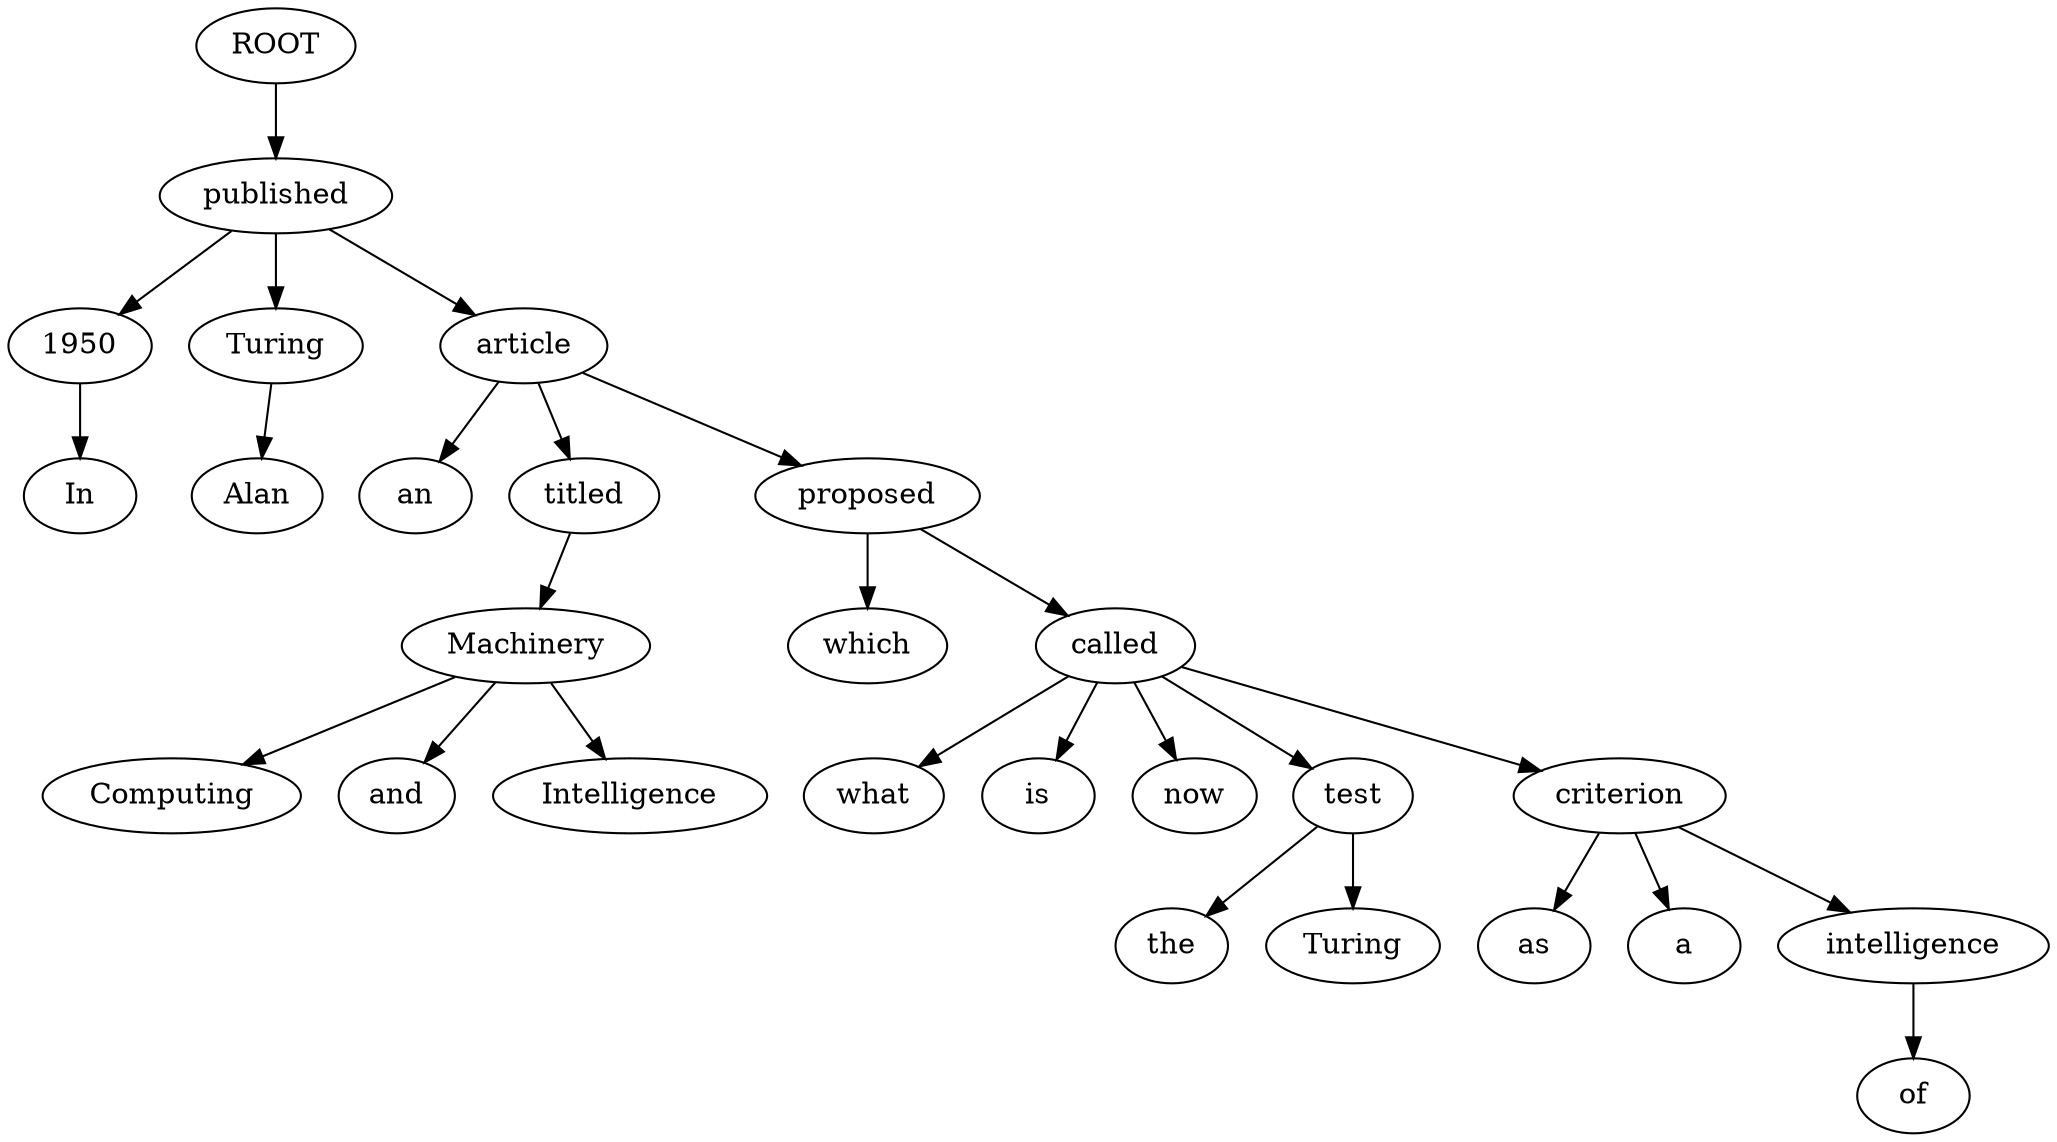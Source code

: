 digraph graph4 {
	node0 [label="ROOT"];
	node1 [label="In"];
	node2 [label="1950"];
	node4 [label="Alan"];
	node5 [label="Turing"];
	node6 [label="published"];
	node7 [label="an"];
	node8 [label="article"];
	node9 [label="titled"];
	node11 [label="Computing"];
	node12 [label="Machinery"];
	node13 [label="and"];
	node14 [label="Intelligence"];
	node16 [label="which"];
	node17 [label="proposed"];
	node18 [label="what"];
	node19 [label="is"];
	node20 [label="now"];
	node21 [label="called"];
	node22 [label="the"];
	node23 [label="Turing"];
	node24 [label="test"];
	node25 [label="as"];
	node26 [label="a"];
	node27 [label="criterion"];
	node28 [label="of"];
	node29 [label="intelligence"];
	node0 -> node6;
	node2 -> node1;
	node6 -> node2;
	node5 -> node4;
	node6 -> node5;
	node8 -> node7;
	node6 -> node8;
	node8 -> node9;
	node12 -> node11;
	node9 -> node12;
	node12 -> node13;
	node12 -> node14;
	node17 -> node16;
	node8 -> node17;
	node21 -> node18;
	node21 -> node19;
	node21 -> node20;
	node17 -> node21;
	node24 -> node22;
	node24 -> node23;
	node21 -> node24;
	node27 -> node25;
	node27 -> node26;
	node21 -> node27;
	node29 -> node28;
	node27 -> node29;
}
